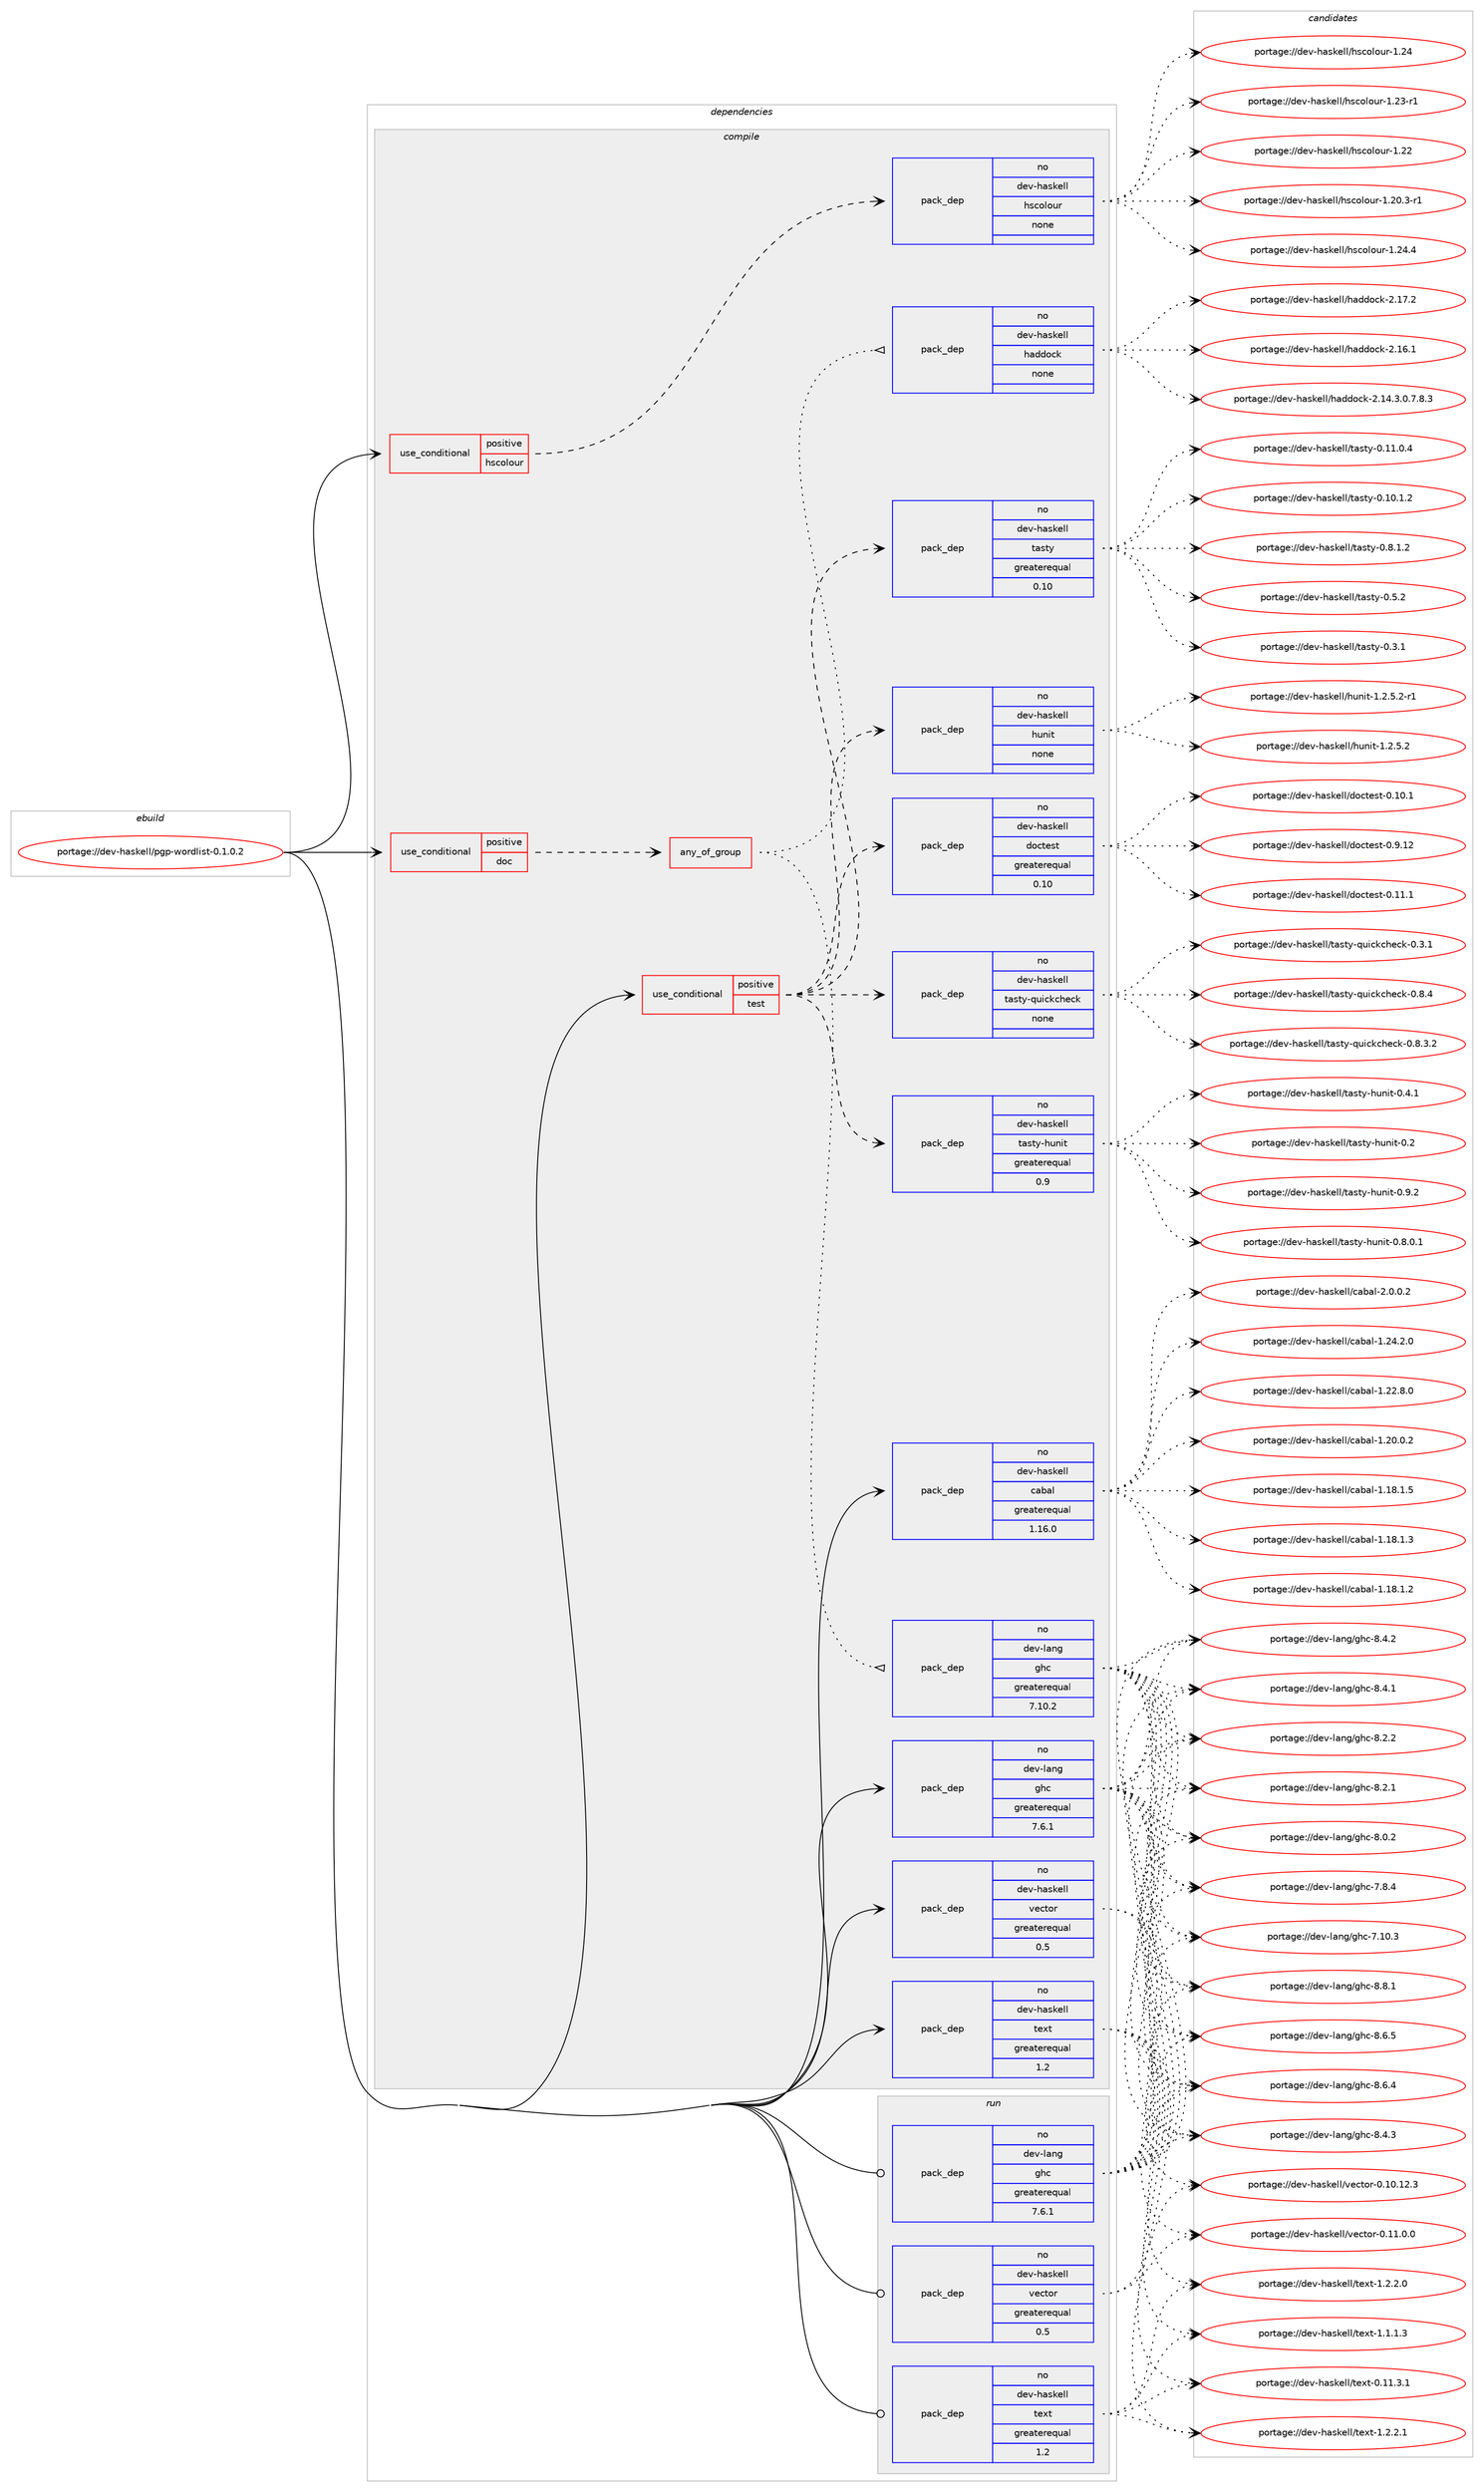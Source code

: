 digraph prolog {

# *************
# Graph options
# *************

newrank=true;
concentrate=true;
compound=true;
graph [rankdir=LR,fontname=Helvetica,fontsize=10,ranksep=1.5];#, ranksep=2.5, nodesep=0.2];
edge  [arrowhead=vee];
node  [fontname=Helvetica,fontsize=10];

# **********
# The ebuild
# **********

subgraph cluster_leftcol {
color=gray;
label=<<i>ebuild</i>>;
id [label="portage://dev-haskell/pgp-wordlist-0.1.0.2", color=red, width=4, href="../dev-haskell/pgp-wordlist-0.1.0.2.svg"];
}

# ****************
# The dependencies
# ****************

subgraph cluster_midcol {
color=gray;
label=<<i>dependencies</i>>;
subgraph cluster_compile {
fillcolor="#eeeeee";
style=filled;
label=<<i>compile</i>>;
subgraph cond132241 {
dependency548594 [label=<<TABLE BORDER="0" CELLBORDER="1" CELLSPACING="0" CELLPADDING="4"><TR><TD ROWSPAN="3" CELLPADDING="10">use_conditional</TD></TR><TR><TD>positive</TD></TR><TR><TD>doc</TD></TR></TABLE>>, shape=none, color=red];
subgraph any5920 {
dependency548595 [label=<<TABLE BORDER="0" CELLBORDER="1" CELLSPACING="0" CELLPADDING="4"><TR><TD CELLPADDING="10">any_of_group</TD></TR></TABLE>>, shape=none, color=red];subgraph pack410196 {
dependency548596 [label=<<TABLE BORDER="0" CELLBORDER="1" CELLSPACING="0" CELLPADDING="4" WIDTH="220"><TR><TD ROWSPAN="6" CELLPADDING="30">pack_dep</TD></TR><TR><TD WIDTH="110">no</TD></TR><TR><TD>dev-haskell</TD></TR><TR><TD>haddock</TD></TR><TR><TD>none</TD></TR><TR><TD></TD></TR></TABLE>>, shape=none, color=blue];
}
dependency548595:e -> dependency548596:w [weight=20,style="dotted",arrowhead="oinv"];
subgraph pack410197 {
dependency548597 [label=<<TABLE BORDER="0" CELLBORDER="1" CELLSPACING="0" CELLPADDING="4" WIDTH="220"><TR><TD ROWSPAN="6" CELLPADDING="30">pack_dep</TD></TR><TR><TD WIDTH="110">no</TD></TR><TR><TD>dev-lang</TD></TR><TR><TD>ghc</TD></TR><TR><TD>greaterequal</TD></TR><TR><TD>7.10.2</TD></TR></TABLE>>, shape=none, color=blue];
}
dependency548595:e -> dependency548597:w [weight=20,style="dotted",arrowhead="oinv"];
}
dependency548594:e -> dependency548595:w [weight=20,style="dashed",arrowhead="vee"];
}
id:e -> dependency548594:w [weight=20,style="solid",arrowhead="vee"];
subgraph cond132242 {
dependency548598 [label=<<TABLE BORDER="0" CELLBORDER="1" CELLSPACING="0" CELLPADDING="4"><TR><TD ROWSPAN="3" CELLPADDING="10">use_conditional</TD></TR><TR><TD>positive</TD></TR><TR><TD>hscolour</TD></TR></TABLE>>, shape=none, color=red];
subgraph pack410198 {
dependency548599 [label=<<TABLE BORDER="0" CELLBORDER="1" CELLSPACING="0" CELLPADDING="4" WIDTH="220"><TR><TD ROWSPAN="6" CELLPADDING="30">pack_dep</TD></TR><TR><TD WIDTH="110">no</TD></TR><TR><TD>dev-haskell</TD></TR><TR><TD>hscolour</TD></TR><TR><TD>none</TD></TR><TR><TD></TD></TR></TABLE>>, shape=none, color=blue];
}
dependency548598:e -> dependency548599:w [weight=20,style="dashed",arrowhead="vee"];
}
id:e -> dependency548598:w [weight=20,style="solid",arrowhead="vee"];
subgraph cond132243 {
dependency548600 [label=<<TABLE BORDER="0" CELLBORDER="1" CELLSPACING="0" CELLPADDING="4"><TR><TD ROWSPAN="3" CELLPADDING="10">use_conditional</TD></TR><TR><TD>positive</TD></TR><TR><TD>test</TD></TR></TABLE>>, shape=none, color=red];
subgraph pack410199 {
dependency548601 [label=<<TABLE BORDER="0" CELLBORDER="1" CELLSPACING="0" CELLPADDING="4" WIDTH="220"><TR><TD ROWSPAN="6" CELLPADDING="30">pack_dep</TD></TR><TR><TD WIDTH="110">no</TD></TR><TR><TD>dev-haskell</TD></TR><TR><TD>doctest</TD></TR><TR><TD>greaterequal</TD></TR><TR><TD>0.10</TD></TR></TABLE>>, shape=none, color=blue];
}
dependency548600:e -> dependency548601:w [weight=20,style="dashed",arrowhead="vee"];
subgraph pack410200 {
dependency548602 [label=<<TABLE BORDER="0" CELLBORDER="1" CELLSPACING="0" CELLPADDING="4" WIDTH="220"><TR><TD ROWSPAN="6" CELLPADDING="30">pack_dep</TD></TR><TR><TD WIDTH="110">no</TD></TR><TR><TD>dev-haskell</TD></TR><TR><TD>hunit</TD></TR><TR><TD>none</TD></TR><TR><TD></TD></TR></TABLE>>, shape=none, color=blue];
}
dependency548600:e -> dependency548602:w [weight=20,style="dashed",arrowhead="vee"];
subgraph pack410201 {
dependency548603 [label=<<TABLE BORDER="0" CELLBORDER="1" CELLSPACING="0" CELLPADDING="4" WIDTH="220"><TR><TD ROWSPAN="6" CELLPADDING="30">pack_dep</TD></TR><TR><TD WIDTH="110">no</TD></TR><TR><TD>dev-haskell</TD></TR><TR><TD>tasty</TD></TR><TR><TD>greaterequal</TD></TR><TR><TD>0.10</TD></TR></TABLE>>, shape=none, color=blue];
}
dependency548600:e -> dependency548603:w [weight=20,style="dashed",arrowhead="vee"];
subgraph pack410202 {
dependency548604 [label=<<TABLE BORDER="0" CELLBORDER="1" CELLSPACING="0" CELLPADDING="4" WIDTH="220"><TR><TD ROWSPAN="6" CELLPADDING="30">pack_dep</TD></TR><TR><TD WIDTH="110">no</TD></TR><TR><TD>dev-haskell</TD></TR><TR><TD>tasty-hunit</TD></TR><TR><TD>greaterequal</TD></TR><TR><TD>0.9</TD></TR></TABLE>>, shape=none, color=blue];
}
dependency548600:e -> dependency548604:w [weight=20,style="dashed",arrowhead="vee"];
subgraph pack410203 {
dependency548605 [label=<<TABLE BORDER="0" CELLBORDER="1" CELLSPACING="0" CELLPADDING="4" WIDTH="220"><TR><TD ROWSPAN="6" CELLPADDING="30">pack_dep</TD></TR><TR><TD WIDTH="110">no</TD></TR><TR><TD>dev-haskell</TD></TR><TR><TD>tasty-quickcheck</TD></TR><TR><TD>none</TD></TR><TR><TD></TD></TR></TABLE>>, shape=none, color=blue];
}
dependency548600:e -> dependency548605:w [weight=20,style="dashed",arrowhead="vee"];
}
id:e -> dependency548600:w [weight=20,style="solid",arrowhead="vee"];
subgraph pack410204 {
dependency548606 [label=<<TABLE BORDER="0" CELLBORDER="1" CELLSPACING="0" CELLPADDING="4" WIDTH="220"><TR><TD ROWSPAN="6" CELLPADDING="30">pack_dep</TD></TR><TR><TD WIDTH="110">no</TD></TR><TR><TD>dev-haskell</TD></TR><TR><TD>cabal</TD></TR><TR><TD>greaterequal</TD></TR><TR><TD>1.16.0</TD></TR></TABLE>>, shape=none, color=blue];
}
id:e -> dependency548606:w [weight=20,style="solid",arrowhead="vee"];
subgraph pack410205 {
dependency548607 [label=<<TABLE BORDER="0" CELLBORDER="1" CELLSPACING="0" CELLPADDING="4" WIDTH="220"><TR><TD ROWSPAN="6" CELLPADDING="30">pack_dep</TD></TR><TR><TD WIDTH="110">no</TD></TR><TR><TD>dev-haskell</TD></TR><TR><TD>text</TD></TR><TR><TD>greaterequal</TD></TR><TR><TD>1.2</TD></TR></TABLE>>, shape=none, color=blue];
}
id:e -> dependency548607:w [weight=20,style="solid",arrowhead="vee"];
subgraph pack410206 {
dependency548608 [label=<<TABLE BORDER="0" CELLBORDER="1" CELLSPACING="0" CELLPADDING="4" WIDTH="220"><TR><TD ROWSPAN="6" CELLPADDING="30">pack_dep</TD></TR><TR><TD WIDTH="110">no</TD></TR><TR><TD>dev-haskell</TD></TR><TR><TD>vector</TD></TR><TR><TD>greaterequal</TD></TR><TR><TD>0.5</TD></TR></TABLE>>, shape=none, color=blue];
}
id:e -> dependency548608:w [weight=20,style="solid",arrowhead="vee"];
subgraph pack410207 {
dependency548609 [label=<<TABLE BORDER="0" CELLBORDER="1" CELLSPACING="0" CELLPADDING="4" WIDTH="220"><TR><TD ROWSPAN="6" CELLPADDING="30">pack_dep</TD></TR><TR><TD WIDTH="110">no</TD></TR><TR><TD>dev-lang</TD></TR><TR><TD>ghc</TD></TR><TR><TD>greaterequal</TD></TR><TR><TD>7.6.1</TD></TR></TABLE>>, shape=none, color=blue];
}
id:e -> dependency548609:w [weight=20,style="solid",arrowhead="vee"];
}
subgraph cluster_compileandrun {
fillcolor="#eeeeee";
style=filled;
label=<<i>compile and run</i>>;
}
subgraph cluster_run {
fillcolor="#eeeeee";
style=filled;
label=<<i>run</i>>;
subgraph pack410208 {
dependency548610 [label=<<TABLE BORDER="0" CELLBORDER="1" CELLSPACING="0" CELLPADDING="4" WIDTH="220"><TR><TD ROWSPAN="6" CELLPADDING="30">pack_dep</TD></TR><TR><TD WIDTH="110">no</TD></TR><TR><TD>dev-haskell</TD></TR><TR><TD>text</TD></TR><TR><TD>greaterequal</TD></TR><TR><TD>1.2</TD></TR></TABLE>>, shape=none, color=blue];
}
id:e -> dependency548610:w [weight=20,style="solid",arrowhead="odot"];
subgraph pack410209 {
dependency548611 [label=<<TABLE BORDER="0" CELLBORDER="1" CELLSPACING="0" CELLPADDING="4" WIDTH="220"><TR><TD ROWSPAN="6" CELLPADDING="30">pack_dep</TD></TR><TR><TD WIDTH="110">no</TD></TR><TR><TD>dev-haskell</TD></TR><TR><TD>vector</TD></TR><TR><TD>greaterequal</TD></TR><TR><TD>0.5</TD></TR></TABLE>>, shape=none, color=blue];
}
id:e -> dependency548611:w [weight=20,style="solid",arrowhead="odot"];
subgraph pack410210 {
dependency548612 [label=<<TABLE BORDER="0" CELLBORDER="1" CELLSPACING="0" CELLPADDING="4" WIDTH="220"><TR><TD ROWSPAN="6" CELLPADDING="30">pack_dep</TD></TR><TR><TD WIDTH="110">no</TD></TR><TR><TD>dev-lang</TD></TR><TR><TD>ghc</TD></TR><TR><TD>greaterequal</TD></TR><TR><TD>7.6.1</TD></TR></TABLE>>, shape=none, color=blue];
}
id:e -> dependency548612:w [weight=20,style="solid",arrowhead="odot"];
}
}

# **************
# The candidates
# **************

subgraph cluster_choices {
rank=same;
color=gray;
label=<<i>candidates</i>>;

subgraph choice410196 {
color=black;
nodesep=1;
choice100101118451049711510710110810847104971001001119910745504649554650 [label="portage://dev-haskell/haddock-2.17.2", color=red, width=4,href="../dev-haskell/haddock-2.17.2.svg"];
choice100101118451049711510710110810847104971001001119910745504649544649 [label="portage://dev-haskell/haddock-2.16.1", color=red, width=4,href="../dev-haskell/haddock-2.16.1.svg"];
choice1001011184510497115107101108108471049710010011199107455046495246514648465546564651 [label="portage://dev-haskell/haddock-2.14.3.0.7.8.3", color=red, width=4,href="../dev-haskell/haddock-2.14.3.0.7.8.3.svg"];
dependency548596:e -> choice100101118451049711510710110810847104971001001119910745504649554650:w [style=dotted,weight="100"];
dependency548596:e -> choice100101118451049711510710110810847104971001001119910745504649544649:w [style=dotted,weight="100"];
dependency548596:e -> choice1001011184510497115107101108108471049710010011199107455046495246514648465546564651:w [style=dotted,weight="100"];
}
subgraph choice410197 {
color=black;
nodesep=1;
choice10010111845108971101034710310499455646564649 [label="portage://dev-lang/ghc-8.8.1", color=red, width=4,href="../dev-lang/ghc-8.8.1.svg"];
choice10010111845108971101034710310499455646544653 [label="portage://dev-lang/ghc-8.6.5", color=red, width=4,href="../dev-lang/ghc-8.6.5.svg"];
choice10010111845108971101034710310499455646544652 [label="portage://dev-lang/ghc-8.6.4", color=red, width=4,href="../dev-lang/ghc-8.6.4.svg"];
choice10010111845108971101034710310499455646524651 [label="portage://dev-lang/ghc-8.4.3", color=red, width=4,href="../dev-lang/ghc-8.4.3.svg"];
choice10010111845108971101034710310499455646524650 [label="portage://dev-lang/ghc-8.4.2", color=red, width=4,href="../dev-lang/ghc-8.4.2.svg"];
choice10010111845108971101034710310499455646524649 [label="portage://dev-lang/ghc-8.4.1", color=red, width=4,href="../dev-lang/ghc-8.4.1.svg"];
choice10010111845108971101034710310499455646504650 [label="portage://dev-lang/ghc-8.2.2", color=red, width=4,href="../dev-lang/ghc-8.2.2.svg"];
choice10010111845108971101034710310499455646504649 [label="portage://dev-lang/ghc-8.2.1", color=red, width=4,href="../dev-lang/ghc-8.2.1.svg"];
choice10010111845108971101034710310499455646484650 [label="portage://dev-lang/ghc-8.0.2", color=red, width=4,href="../dev-lang/ghc-8.0.2.svg"];
choice10010111845108971101034710310499455546564652 [label="portage://dev-lang/ghc-7.8.4", color=red, width=4,href="../dev-lang/ghc-7.8.4.svg"];
choice1001011184510897110103471031049945554649484651 [label="portage://dev-lang/ghc-7.10.3", color=red, width=4,href="../dev-lang/ghc-7.10.3.svg"];
dependency548597:e -> choice10010111845108971101034710310499455646564649:w [style=dotted,weight="100"];
dependency548597:e -> choice10010111845108971101034710310499455646544653:w [style=dotted,weight="100"];
dependency548597:e -> choice10010111845108971101034710310499455646544652:w [style=dotted,weight="100"];
dependency548597:e -> choice10010111845108971101034710310499455646524651:w [style=dotted,weight="100"];
dependency548597:e -> choice10010111845108971101034710310499455646524650:w [style=dotted,weight="100"];
dependency548597:e -> choice10010111845108971101034710310499455646524649:w [style=dotted,weight="100"];
dependency548597:e -> choice10010111845108971101034710310499455646504650:w [style=dotted,weight="100"];
dependency548597:e -> choice10010111845108971101034710310499455646504649:w [style=dotted,weight="100"];
dependency548597:e -> choice10010111845108971101034710310499455646484650:w [style=dotted,weight="100"];
dependency548597:e -> choice10010111845108971101034710310499455546564652:w [style=dotted,weight="100"];
dependency548597:e -> choice1001011184510897110103471031049945554649484651:w [style=dotted,weight="100"];
}
subgraph choice410198 {
color=black;
nodesep=1;
choice1001011184510497115107101108108471041159911110811111711445494650524652 [label="portage://dev-haskell/hscolour-1.24.4", color=red, width=4,href="../dev-haskell/hscolour-1.24.4.svg"];
choice100101118451049711510710110810847104115991111081111171144549465052 [label="portage://dev-haskell/hscolour-1.24", color=red, width=4,href="../dev-haskell/hscolour-1.24.svg"];
choice1001011184510497115107101108108471041159911110811111711445494650514511449 [label="portage://dev-haskell/hscolour-1.23-r1", color=red, width=4,href="../dev-haskell/hscolour-1.23-r1.svg"];
choice100101118451049711510710110810847104115991111081111171144549465050 [label="portage://dev-haskell/hscolour-1.22", color=red, width=4,href="../dev-haskell/hscolour-1.22.svg"];
choice10010111845104971151071011081084710411599111108111117114454946504846514511449 [label="portage://dev-haskell/hscolour-1.20.3-r1", color=red, width=4,href="../dev-haskell/hscolour-1.20.3-r1.svg"];
dependency548599:e -> choice1001011184510497115107101108108471041159911110811111711445494650524652:w [style=dotted,weight="100"];
dependency548599:e -> choice100101118451049711510710110810847104115991111081111171144549465052:w [style=dotted,weight="100"];
dependency548599:e -> choice1001011184510497115107101108108471041159911110811111711445494650514511449:w [style=dotted,weight="100"];
dependency548599:e -> choice100101118451049711510710110810847104115991111081111171144549465050:w [style=dotted,weight="100"];
dependency548599:e -> choice10010111845104971151071011081084710411599111108111117114454946504846514511449:w [style=dotted,weight="100"];
}
subgraph choice410199 {
color=black;
nodesep=1;
choice1001011184510497115107101108108471001119911610111511645484657464950 [label="portage://dev-haskell/doctest-0.9.12", color=red, width=4,href="../dev-haskell/doctest-0.9.12.svg"];
choice1001011184510497115107101108108471001119911610111511645484649494649 [label="portage://dev-haskell/doctest-0.11.1", color=red, width=4,href="../dev-haskell/doctest-0.11.1.svg"];
choice1001011184510497115107101108108471001119911610111511645484649484649 [label="portage://dev-haskell/doctest-0.10.1", color=red, width=4,href="../dev-haskell/doctest-0.10.1.svg"];
dependency548601:e -> choice1001011184510497115107101108108471001119911610111511645484657464950:w [style=dotted,weight="100"];
dependency548601:e -> choice1001011184510497115107101108108471001119911610111511645484649494649:w [style=dotted,weight="100"];
dependency548601:e -> choice1001011184510497115107101108108471001119911610111511645484649484649:w [style=dotted,weight="100"];
}
subgraph choice410200 {
color=black;
nodesep=1;
choice10010111845104971151071011081084710411711010511645494650465346504511449 [label="portage://dev-haskell/hunit-1.2.5.2-r1", color=red, width=4,href="../dev-haskell/hunit-1.2.5.2-r1.svg"];
choice1001011184510497115107101108108471041171101051164549465046534650 [label="portage://dev-haskell/hunit-1.2.5.2", color=red, width=4,href="../dev-haskell/hunit-1.2.5.2.svg"];
dependency548602:e -> choice10010111845104971151071011081084710411711010511645494650465346504511449:w [style=dotted,weight="100"];
dependency548602:e -> choice1001011184510497115107101108108471041171101051164549465046534650:w [style=dotted,weight="100"];
}
subgraph choice410201 {
color=black;
nodesep=1;
choice100101118451049711510710110810847116971151161214548465646494650 [label="portage://dev-haskell/tasty-0.8.1.2", color=red, width=4,href="../dev-haskell/tasty-0.8.1.2.svg"];
choice10010111845104971151071011081084711697115116121454846534650 [label="portage://dev-haskell/tasty-0.5.2", color=red, width=4,href="../dev-haskell/tasty-0.5.2.svg"];
choice10010111845104971151071011081084711697115116121454846514649 [label="portage://dev-haskell/tasty-0.3.1", color=red, width=4,href="../dev-haskell/tasty-0.3.1.svg"];
choice10010111845104971151071011081084711697115116121454846494946484652 [label="portage://dev-haskell/tasty-0.11.0.4", color=red, width=4,href="../dev-haskell/tasty-0.11.0.4.svg"];
choice10010111845104971151071011081084711697115116121454846494846494650 [label="portage://dev-haskell/tasty-0.10.1.2", color=red, width=4,href="../dev-haskell/tasty-0.10.1.2.svg"];
dependency548603:e -> choice100101118451049711510710110810847116971151161214548465646494650:w [style=dotted,weight="100"];
dependency548603:e -> choice10010111845104971151071011081084711697115116121454846534650:w [style=dotted,weight="100"];
dependency548603:e -> choice10010111845104971151071011081084711697115116121454846514649:w [style=dotted,weight="100"];
dependency548603:e -> choice10010111845104971151071011081084711697115116121454846494946484652:w [style=dotted,weight="100"];
dependency548603:e -> choice10010111845104971151071011081084711697115116121454846494846494650:w [style=dotted,weight="100"];
}
subgraph choice410202 {
color=black;
nodesep=1;
choice1001011184510497115107101108108471169711511612145104117110105116454846574650 [label="portage://dev-haskell/tasty-hunit-0.9.2", color=red, width=4,href="../dev-haskell/tasty-hunit-0.9.2.svg"];
choice10010111845104971151071011081084711697115116121451041171101051164548465646484649 [label="portage://dev-haskell/tasty-hunit-0.8.0.1", color=red, width=4,href="../dev-haskell/tasty-hunit-0.8.0.1.svg"];
choice1001011184510497115107101108108471169711511612145104117110105116454846524649 [label="portage://dev-haskell/tasty-hunit-0.4.1", color=red, width=4,href="../dev-haskell/tasty-hunit-0.4.1.svg"];
choice100101118451049711510710110810847116971151161214510411711010511645484650 [label="portage://dev-haskell/tasty-hunit-0.2", color=red, width=4,href="../dev-haskell/tasty-hunit-0.2.svg"];
dependency548604:e -> choice1001011184510497115107101108108471169711511612145104117110105116454846574650:w [style=dotted,weight="100"];
dependency548604:e -> choice10010111845104971151071011081084711697115116121451041171101051164548465646484649:w [style=dotted,weight="100"];
dependency548604:e -> choice1001011184510497115107101108108471169711511612145104117110105116454846524649:w [style=dotted,weight="100"];
dependency548604:e -> choice100101118451049711510710110810847116971151161214510411711010511645484650:w [style=dotted,weight="100"];
}
subgraph choice410203 {
color=black;
nodesep=1;
choice1001011184510497115107101108108471169711511612145113117105991079910410199107454846564652 [label="portage://dev-haskell/tasty-quickcheck-0.8.4", color=red, width=4,href="../dev-haskell/tasty-quickcheck-0.8.4.svg"];
choice10010111845104971151071011081084711697115116121451131171059910799104101991074548465646514650 [label="portage://dev-haskell/tasty-quickcheck-0.8.3.2", color=red, width=4,href="../dev-haskell/tasty-quickcheck-0.8.3.2.svg"];
choice1001011184510497115107101108108471169711511612145113117105991079910410199107454846514649 [label="portage://dev-haskell/tasty-quickcheck-0.3.1", color=red, width=4,href="../dev-haskell/tasty-quickcheck-0.3.1.svg"];
dependency548605:e -> choice1001011184510497115107101108108471169711511612145113117105991079910410199107454846564652:w [style=dotted,weight="100"];
dependency548605:e -> choice10010111845104971151071011081084711697115116121451131171059910799104101991074548465646514650:w [style=dotted,weight="100"];
dependency548605:e -> choice1001011184510497115107101108108471169711511612145113117105991079910410199107454846514649:w [style=dotted,weight="100"];
}
subgraph choice410204 {
color=black;
nodesep=1;
choice100101118451049711510710110810847999798971084550464846484650 [label="portage://dev-haskell/cabal-2.0.0.2", color=red, width=4,href="../dev-haskell/cabal-2.0.0.2.svg"];
choice10010111845104971151071011081084799979897108454946505246504648 [label="portage://dev-haskell/cabal-1.24.2.0", color=red, width=4,href="../dev-haskell/cabal-1.24.2.0.svg"];
choice10010111845104971151071011081084799979897108454946505046564648 [label="portage://dev-haskell/cabal-1.22.8.0", color=red, width=4,href="../dev-haskell/cabal-1.22.8.0.svg"];
choice10010111845104971151071011081084799979897108454946504846484650 [label="portage://dev-haskell/cabal-1.20.0.2", color=red, width=4,href="../dev-haskell/cabal-1.20.0.2.svg"];
choice10010111845104971151071011081084799979897108454946495646494653 [label="portage://dev-haskell/cabal-1.18.1.5", color=red, width=4,href="../dev-haskell/cabal-1.18.1.5.svg"];
choice10010111845104971151071011081084799979897108454946495646494651 [label="portage://dev-haskell/cabal-1.18.1.3", color=red, width=4,href="../dev-haskell/cabal-1.18.1.3.svg"];
choice10010111845104971151071011081084799979897108454946495646494650 [label="portage://dev-haskell/cabal-1.18.1.2", color=red, width=4,href="../dev-haskell/cabal-1.18.1.2.svg"];
dependency548606:e -> choice100101118451049711510710110810847999798971084550464846484650:w [style=dotted,weight="100"];
dependency548606:e -> choice10010111845104971151071011081084799979897108454946505246504648:w [style=dotted,weight="100"];
dependency548606:e -> choice10010111845104971151071011081084799979897108454946505046564648:w [style=dotted,weight="100"];
dependency548606:e -> choice10010111845104971151071011081084799979897108454946504846484650:w [style=dotted,weight="100"];
dependency548606:e -> choice10010111845104971151071011081084799979897108454946495646494653:w [style=dotted,weight="100"];
dependency548606:e -> choice10010111845104971151071011081084799979897108454946495646494651:w [style=dotted,weight="100"];
dependency548606:e -> choice10010111845104971151071011081084799979897108454946495646494650:w [style=dotted,weight="100"];
}
subgraph choice410205 {
color=black;
nodesep=1;
choice1001011184510497115107101108108471161011201164549465046504649 [label="portage://dev-haskell/text-1.2.2.1", color=red, width=4,href="../dev-haskell/text-1.2.2.1.svg"];
choice1001011184510497115107101108108471161011201164549465046504648 [label="portage://dev-haskell/text-1.2.2.0", color=red, width=4,href="../dev-haskell/text-1.2.2.0.svg"];
choice1001011184510497115107101108108471161011201164549464946494651 [label="portage://dev-haskell/text-1.1.1.3", color=red, width=4,href="../dev-haskell/text-1.1.1.3.svg"];
choice100101118451049711510710110810847116101120116454846494946514649 [label="portage://dev-haskell/text-0.11.3.1", color=red, width=4,href="../dev-haskell/text-0.11.3.1.svg"];
dependency548607:e -> choice1001011184510497115107101108108471161011201164549465046504649:w [style=dotted,weight="100"];
dependency548607:e -> choice1001011184510497115107101108108471161011201164549465046504648:w [style=dotted,weight="100"];
dependency548607:e -> choice1001011184510497115107101108108471161011201164549464946494651:w [style=dotted,weight="100"];
dependency548607:e -> choice100101118451049711510710110810847116101120116454846494946514649:w [style=dotted,weight="100"];
}
subgraph choice410206 {
color=black;
nodesep=1;
choice10010111845104971151071011081084711810199116111114454846494946484648 [label="portage://dev-haskell/vector-0.11.0.0", color=red, width=4,href="../dev-haskell/vector-0.11.0.0.svg"];
choice1001011184510497115107101108108471181019911611111445484649484649504651 [label="portage://dev-haskell/vector-0.10.12.3", color=red, width=4,href="../dev-haskell/vector-0.10.12.3.svg"];
dependency548608:e -> choice10010111845104971151071011081084711810199116111114454846494946484648:w [style=dotted,weight="100"];
dependency548608:e -> choice1001011184510497115107101108108471181019911611111445484649484649504651:w [style=dotted,weight="100"];
}
subgraph choice410207 {
color=black;
nodesep=1;
choice10010111845108971101034710310499455646564649 [label="portage://dev-lang/ghc-8.8.1", color=red, width=4,href="../dev-lang/ghc-8.8.1.svg"];
choice10010111845108971101034710310499455646544653 [label="portage://dev-lang/ghc-8.6.5", color=red, width=4,href="../dev-lang/ghc-8.6.5.svg"];
choice10010111845108971101034710310499455646544652 [label="portage://dev-lang/ghc-8.6.4", color=red, width=4,href="../dev-lang/ghc-8.6.4.svg"];
choice10010111845108971101034710310499455646524651 [label="portage://dev-lang/ghc-8.4.3", color=red, width=4,href="../dev-lang/ghc-8.4.3.svg"];
choice10010111845108971101034710310499455646524650 [label="portage://dev-lang/ghc-8.4.2", color=red, width=4,href="../dev-lang/ghc-8.4.2.svg"];
choice10010111845108971101034710310499455646524649 [label="portage://dev-lang/ghc-8.4.1", color=red, width=4,href="../dev-lang/ghc-8.4.1.svg"];
choice10010111845108971101034710310499455646504650 [label="portage://dev-lang/ghc-8.2.2", color=red, width=4,href="../dev-lang/ghc-8.2.2.svg"];
choice10010111845108971101034710310499455646504649 [label="portage://dev-lang/ghc-8.2.1", color=red, width=4,href="../dev-lang/ghc-8.2.1.svg"];
choice10010111845108971101034710310499455646484650 [label="portage://dev-lang/ghc-8.0.2", color=red, width=4,href="../dev-lang/ghc-8.0.2.svg"];
choice10010111845108971101034710310499455546564652 [label="portage://dev-lang/ghc-7.8.4", color=red, width=4,href="../dev-lang/ghc-7.8.4.svg"];
choice1001011184510897110103471031049945554649484651 [label="portage://dev-lang/ghc-7.10.3", color=red, width=4,href="../dev-lang/ghc-7.10.3.svg"];
dependency548609:e -> choice10010111845108971101034710310499455646564649:w [style=dotted,weight="100"];
dependency548609:e -> choice10010111845108971101034710310499455646544653:w [style=dotted,weight="100"];
dependency548609:e -> choice10010111845108971101034710310499455646544652:w [style=dotted,weight="100"];
dependency548609:e -> choice10010111845108971101034710310499455646524651:w [style=dotted,weight="100"];
dependency548609:e -> choice10010111845108971101034710310499455646524650:w [style=dotted,weight="100"];
dependency548609:e -> choice10010111845108971101034710310499455646524649:w [style=dotted,weight="100"];
dependency548609:e -> choice10010111845108971101034710310499455646504650:w [style=dotted,weight="100"];
dependency548609:e -> choice10010111845108971101034710310499455646504649:w [style=dotted,weight="100"];
dependency548609:e -> choice10010111845108971101034710310499455646484650:w [style=dotted,weight="100"];
dependency548609:e -> choice10010111845108971101034710310499455546564652:w [style=dotted,weight="100"];
dependency548609:e -> choice1001011184510897110103471031049945554649484651:w [style=dotted,weight="100"];
}
subgraph choice410208 {
color=black;
nodesep=1;
choice1001011184510497115107101108108471161011201164549465046504649 [label="portage://dev-haskell/text-1.2.2.1", color=red, width=4,href="../dev-haskell/text-1.2.2.1.svg"];
choice1001011184510497115107101108108471161011201164549465046504648 [label="portage://dev-haskell/text-1.2.2.0", color=red, width=4,href="../dev-haskell/text-1.2.2.0.svg"];
choice1001011184510497115107101108108471161011201164549464946494651 [label="portage://dev-haskell/text-1.1.1.3", color=red, width=4,href="../dev-haskell/text-1.1.1.3.svg"];
choice100101118451049711510710110810847116101120116454846494946514649 [label="portage://dev-haskell/text-0.11.3.1", color=red, width=4,href="../dev-haskell/text-0.11.3.1.svg"];
dependency548610:e -> choice1001011184510497115107101108108471161011201164549465046504649:w [style=dotted,weight="100"];
dependency548610:e -> choice1001011184510497115107101108108471161011201164549465046504648:w [style=dotted,weight="100"];
dependency548610:e -> choice1001011184510497115107101108108471161011201164549464946494651:w [style=dotted,weight="100"];
dependency548610:e -> choice100101118451049711510710110810847116101120116454846494946514649:w [style=dotted,weight="100"];
}
subgraph choice410209 {
color=black;
nodesep=1;
choice10010111845104971151071011081084711810199116111114454846494946484648 [label="portage://dev-haskell/vector-0.11.0.0", color=red, width=4,href="../dev-haskell/vector-0.11.0.0.svg"];
choice1001011184510497115107101108108471181019911611111445484649484649504651 [label="portage://dev-haskell/vector-0.10.12.3", color=red, width=4,href="../dev-haskell/vector-0.10.12.3.svg"];
dependency548611:e -> choice10010111845104971151071011081084711810199116111114454846494946484648:w [style=dotted,weight="100"];
dependency548611:e -> choice1001011184510497115107101108108471181019911611111445484649484649504651:w [style=dotted,weight="100"];
}
subgraph choice410210 {
color=black;
nodesep=1;
choice10010111845108971101034710310499455646564649 [label="portage://dev-lang/ghc-8.8.1", color=red, width=4,href="../dev-lang/ghc-8.8.1.svg"];
choice10010111845108971101034710310499455646544653 [label="portage://dev-lang/ghc-8.6.5", color=red, width=4,href="../dev-lang/ghc-8.6.5.svg"];
choice10010111845108971101034710310499455646544652 [label="portage://dev-lang/ghc-8.6.4", color=red, width=4,href="../dev-lang/ghc-8.6.4.svg"];
choice10010111845108971101034710310499455646524651 [label="portage://dev-lang/ghc-8.4.3", color=red, width=4,href="../dev-lang/ghc-8.4.3.svg"];
choice10010111845108971101034710310499455646524650 [label="portage://dev-lang/ghc-8.4.2", color=red, width=4,href="../dev-lang/ghc-8.4.2.svg"];
choice10010111845108971101034710310499455646524649 [label="portage://dev-lang/ghc-8.4.1", color=red, width=4,href="../dev-lang/ghc-8.4.1.svg"];
choice10010111845108971101034710310499455646504650 [label="portage://dev-lang/ghc-8.2.2", color=red, width=4,href="../dev-lang/ghc-8.2.2.svg"];
choice10010111845108971101034710310499455646504649 [label="portage://dev-lang/ghc-8.2.1", color=red, width=4,href="../dev-lang/ghc-8.2.1.svg"];
choice10010111845108971101034710310499455646484650 [label="portage://dev-lang/ghc-8.0.2", color=red, width=4,href="../dev-lang/ghc-8.0.2.svg"];
choice10010111845108971101034710310499455546564652 [label="portage://dev-lang/ghc-7.8.4", color=red, width=4,href="../dev-lang/ghc-7.8.4.svg"];
choice1001011184510897110103471031049945554649484651 [label="portage://dev-lang/ghc-7.10.3", color=red, width=4,href="../dev-lang/ghc-7.10.3.svg"];
dependency548612:e -> choice10010111845108971101034710310499455646564649:w [style=dotted,weight="100"];
dependency548612:e -> choice10010111845108971101034710310499455646544653:w [style=dotted,weight="100"];
dependency548612:e -> choice10010111845108971101034710310499455646544652:w [style=dotted,weight="100"];
dependency548612:e -> choice10010111845108971101034710310499455646524651:w [style=dotted,weight="100"];
dependency548612:e -> choice10010111845108971101034710310499455646524650:w [style=dotted,weight="100"];
dependency548612:e -> choice10010111845108971101034710310499455646524649:w [style=dotted,weight="100"];
dependency548612:e -> choice10010111845108971101034710310499455646504650:w [style=dotted,weight="100"];
dependency548612:e -> choice10010111845108971101034710310499455646504649:w [style=dotted,weight="100"];
dependency548612:e -> choice10010111845108971101034710310499455646484650:w [style=dotted,weight="100"];
dependency548612:e -> choice10010111845108971101034710310499455546564652:w [style=dotted,weight="100"];
dependency548612:e -> choice1001011184510897110103471031049945554649484651:w [style=dotted,weight="100"];
}
}

}
